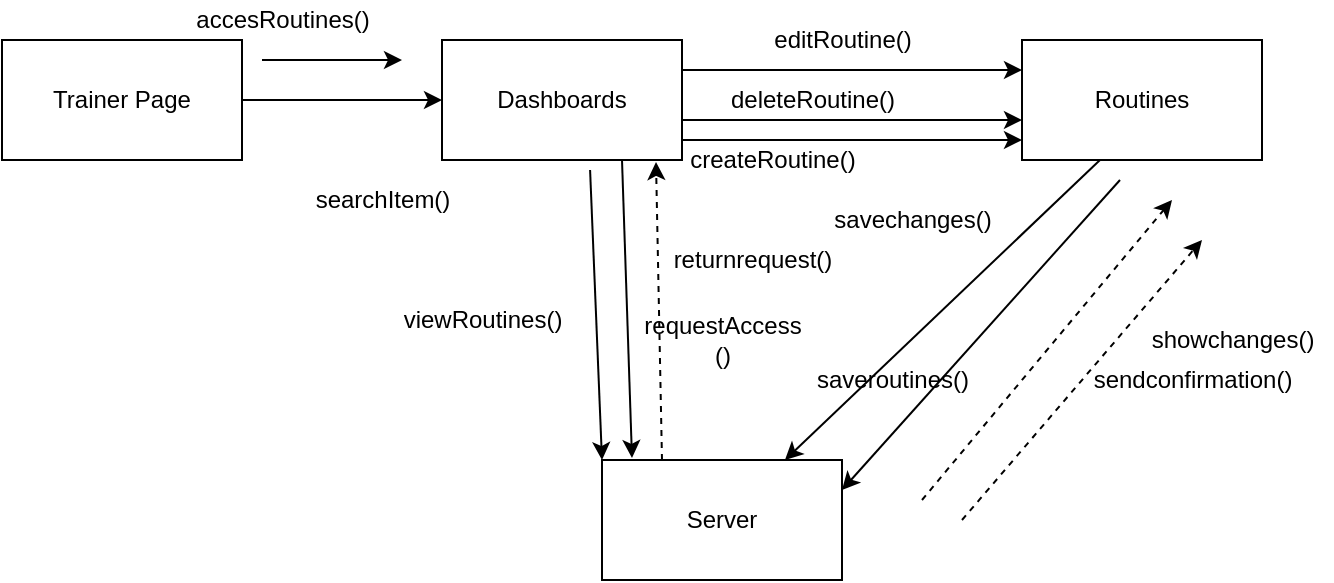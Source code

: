 <mxfile version="14.7.10" type="device"><diagram id="4yYrufgbFpVNLaHG7yXE" name="Page-1"><mxGraphModel dx="1718" dy="393" grid="1" gridSize="10" guides="1" tooltips="1" connect="1" arrows="1" fold="1" page="1" pageScale="1" pageWidth="850" pageHeight="1100" math="0" shadow="0"><root><mxCell id="0"/><mxCell id="1" parent="0"/><mxCell id="mODwpzwPCTGVCaTDM10k-1" value="Dashboards" style="rounded=0;whiteSpace=wrap;html=1;" vertex="1" parent="1"><mxGeometry x="-120" y="130" width="120" height="60" as="geometry"/></mxCell><mxCell id="mODwpzwPCTGVCaTDM10k-2" value="Routines" style="rounded=0;whiteSpace=wrap;html=1;" vertex="1" parent="1"><mxGeometry x="170" y="130" width="120" height="60" as="geometry"/></mxCell><mxCell id="mODwpzwPCTGVCaTDM10k-3" value="Server" style="rounded=0;whiteSpace=wrap;html=1;" vertex="1" parent="1"><mxGeometry x="-40" y="340" width="120" height="60" as="geometry"/></mxCell><mxCell id="mODwpzwPCTGVCaTDM10k-4" value="" style="endArrow=classic;html=1;exitX=0.75;exitY=1;exitDx=0;exitDy=0;entryX=0.125;entryY=-0.017;entryDx=0;entryDy=0;entryPerimeter=0;" edge="1" parent="1" source="mODwpzwPCTGVCaTDM10k-1" target="mODwpzwPCTGVCaTDM10k-3"><mxGeometry width="50" height="50" relative="1" as="geometry"><mxPoint x="190" y="220" as="sourcePoint"/><mxPoint x="240" y="170" as="targetPoint"/></mxGeometry></mxCell><mxCell id="mODwpzwPCTGVCaTDM10k-5" value="" style="endArrow=classic;html=1;exitX=0.325;exitY=1;exitDx=0;exitDy=0;exitPerimeter=0;" edge="1" parent="1" source="mODwpzwPCTGVCaTDM10k-2" target="mODwpzwPCTGVCaTDM10k-3"><mxGeometry width="50" height="50" relative="1" as="geometry"><mxPoint x="190" y="220" as="sourcePoint"/><mxPoint x="240" y="170" as="targetPoint"/></mxGeometry></mxCell><mxCell id="mODwpzwPCTGVCaTDM10k-6" value="" style="endArrow=classic;html=1;entryX=1;entryY=1;entryDx=0;entryDy=0;" edge="1" parent="1"><mxGeometry width="50" height="50" relative="1" as="geometry"><mxPoint x="-210" y="140" as="sourcePoint"/><mxPoint x="-140" y="140" as="targetPoint"/></mxGeometry></mxCell><mxCell id="mODwpzwPCTGVCaTDM10k-7" value="" style="endArrow=classic;html=1;exitX=1;exitY=0.25;exitDx=0;exitDy=0;entryX=0;entryY=0.25;entryDx=0;entryDy=0;" edge="1" parent="1" source="mODwpzwPCTGVCaTDM10k-1" target="mODwpzwPCTGVCaTDM10k-2"><mxGeometry width="50" height="50" relative="1" as="geometry"><mxPoint x="150" y="220" as="sourcePoint"/><mxPoint x="90" y="260" as="targetPoint"/></mxGeometry></mxCell><mxCell id="mODwpzwPCTGVCaTDM10k-8" value="" style="endArrow=classic;html=1;entryX=0;entryY=0.5;entryDx=0;entryDy=0;" edge="1" parent="1" target="mODwpzwPCTGVCaTDM10k-1"><mxGeometry width="50" height="50" relative="1" as="geometry"><mxPoint x="-220" y="160" as="sourcePoint"/><mxPoint x="180" y="250" as="targetPoint"/></mxGeometry></mxCell><mxCell id="mODwpzwPCTGVCaTDM10k-9" value="Trainer Page" style="rounded=0;whiteSpace=wrap;html=1;" vertex="1" parent="1"><mxGeometry x="-340" y="130" width="120" height="60" as="geometry"/></mxCell><mxCell id="mODwpzwPCTGVCaTDM10k-10" value="" style="html=1;labelBackgroundColor=#ffffff;startArrow=none;startFill=0;startSize=6;endArrow=classic;endFill=1;endSize=6;jettySize=auto;orthogonalLoop=1;strokeWidth=1;dashed=1;fontSize=14;" edge="1" parent="1"><mxGeometry width="60" height="60" relative="1" as="geometry"><mxPoint x="140" y="370" as="sourcePoint"/><mxPoint x="260" y="230" as="targetPoint"/><Array as="points"/></mxGeometry></mxCell><mxCell id="mODwpzwPCTGVCaTDM10k-11" value="" style="html=1;labelBackgroundColor=#ffffff;startArrow=none;startFill=0;startSize=6;endArrow=classic;endFill=1;endSize=6;jettySize=auto;orthogonalLoop=1;strokeWidth=1;dashed=1;fontSize=14;" edge="1" parent="1"><mxGeometry width="60" height="60" relative="1" as="geometry"><mxPoint x="120" y="360" as="sourcePoint"/><mxPoint x="245" y="210" as="targetPoint"/><Array as="points"/></mxGeometry></mxCell><mxCell id="mODwpzwPCTGVCaTDM10k-12" value="accesRoutines()" style="text;html=1;align=center;verticalAlign=middle;resizable=0;points=[];autosize=1;strokeColor=none;" vertex="1" parent="1"><mxGeometry x="-250" y="110" width="100" height="20" as="geometry"/></mxCell><mxCell id="mODwpzwPCTGVCaTDM10k-13" value="" style="html=1;labelBackgroundColor=#ffffff;startArrow=none;startFill=0;startSize=6;endArrow=classic;endFill=1;endSize=6;jettySize=auto;orthogonalLoop=1;strokeWidth=1;dashed=1;fontSize=14;exitX=0.25;exitY=0;exitDx=0;exitDy=0;" edge="1" parent="1" source="mODwpzwPCTGVCaTDM10k-3"><mxGeometry width="60" height="60" relative="1" as="geometry"><mxPoint x="55" y="240" as="sourcePoint"/><mxPoint x="-13" y="191" as="targetPoint"/><Array as="points"/></mxGeometry></mxCell><mxCell id="mODwpzwPCTGVCaTDM10k-14" value="returnrequest()" style="text;html=1;align=center;verticalAlign=middle;resizable=0;points=[];autosize=1;strokeColor=none;" vertex="1" parent="1"><mxGeometry x="-10" y="230" width="90" height="20" as="geometry"/></mxCell><mxCell id="mODwpzwPCTGVCaTDM10k-15" value="requestAccess&lt;br&gt;()" style="text;html=1;align=center;verticalAlign=middle;resizable=0;points=[];autosize=1;strokeColor=none;" vertex="1" parent="1"><mxGeometry x="-25" y="265" width="90" height="30" as="geometry"/></mxCell><mxCell id="mODwpzwPCTGVCaTDM10k-16" value="" style="endArrow=classic;html=1;exitX=1;exitY=0.25;exitDx=0;exitDy=0;entryX=0;entryY=0.25;entryDx=0;entryDy=0;" edge="1" parent="1"><mxGeometry width="50" height="50" relative="1" as="geometry"><mxPoint y="170" as="sourcePoint"/><mxPoint x="170" y="170" as="targetPoint"/></mxGeometry></mxCell><mxCell id="mODwpzwPCTGVCaTDM10k-17" value="createRoutine()" style="text;html=1;align=center;verticalAlign=middle;resizable=0;points=[];autosize=1;strokeColor=none;" vertex="1" parent="1"><mxGeometry x="-5" y="180" width="100" height="20" as="geometry"/></mxCell><mxCell id="mODwpzwPCTGVCaTDM10k-18" value="deleteRoutine()" style="text;html=1;align=center;verticalAlign=middle;resizable=0;points=[];autosize=1;strokeColor=none;" vertex="1" parent="1"><mxGeometry x="15" y="150" width="100" height="20" as="geometry"/></mxCell><mxCell id="mODwpzwPCTGVCaTDM10k-19" value="sendconfirmation()" style="text;html=1;align=center;verticalAlign=middle;resizable=0;points=[];autosize=1;strokeColor=none;" vertex="1" parent="1"><mxGeometry x="200" y="290" width="110" height="20" as="geometry"/></mxCell><mxCell id="mODwpzwPCTGVCaTDM10k-20" value="showchanges()" style="text;html=1;align=center;verticalAlign=middle;resizable=0;points=[];autosize=1;strokeColor=none;" vertex="1" parent="1"><mxGeometry x="225" y="270" width="100" height="20" as="geometry"/></mxCell><mxCell id="mODwpzwPCTGVCaTDM10k-21" value="" style="html=1;labelBackgroundColor=#ffffff;startArrow=none;startFill=0;startSize=6;endArrow=none;endFill=1;endSize=6;jettySize=auto;orthogonalLoop=1;strokeWidth=1;dashed=1;fontSize=14;" edge="1" parent="1"><mxGeometry width="60" height="60" relative="1" as="geometry"><mxPoint x="200" y="300" as="sourcePoint"/><mxPoint x="200" y="300" as="targetPoint"/><Array as="points"/></mxGeometry></mxCell><mxCell id="mODwpzwPCTGVCaTDM10k-22" value="savechanges()" style="text;html=1;align=center;verticalAlign=middle;resizable=0;points=[];autosize=1;strokeColor=none;rotation=0;" vertex="1" parent="1"><mxGeometry x="70" y="210" width="90" height="20" as="geometry"/></mxCell><mxCell id="mODwpzwPCTGVCaTDM10k-23" value="searchItem()" style="text;html=1;align=center;verticalAlign=middle;resizable=0;points=[];autosize=1;strokeColor=none;" vertex="1" parent="1"><mxGeometry x="-190" y="200" width="80" height="20" as="geometry"/></mxCell><mxCell id="mODwpzwPCTGVCaTDM10k-24" value="" style="endArrow=classic;html=1;exitX=1;exitY=0.25;exitDx=0;exitDy=0;entryX=0;entryY=0.25;entryDx=0;entryDy=0;" edge="1" parent="1"><mxGeometry width="50" height="50" relative="1" as="geometry"><mxPoint y="180" as="sourcePoint"/><mxPoint x="170" y="180" as="targetPoint"/></mxGeometry></mxCell><mxCell id="mODwpzwPCTGVCaTDM10k-25" value="editRoutine()" style="text;html=1;align=center;verticalAlign=middle;resizable=0;points=[];autosize=1;strokeColor=none;" vertex="1" parent="1"><mxGeometry x="40" y="120" width="80" height="20" as="geometry"/></mxCell><mxCell id="mODwpzwPCTGVCaTDM10k-26" value="" style="endArrow=classic;html=1;exitX=0.325;exitY=1;exitDx=0;exitDy=0;exitPerimeter=0;entryX=1;entryY=0.25;entryDx=0;entryDy=0;" edge="1" parent="1" target="mODwpzwPCTGVCaTDM10k-3"><mxGeometry width="50" height="50" relative="1" as="geometry"><mxPoint x="219" y="200" as="sourcePoint"/><mxPoint x="67.8" y="320" as="targetPoint"/></mxGeometry></mxCell><mxCell id="mODwpzwPCTGVCaTDM10k-27" value="saveroutines()" style="text;html=1;align=center;verticalAlign=middle;resizable=0;points=[];autosize=1;strokeColor=none;" vertex="1" parent="1"><mxGeometry x="60" y="290" width="90" height="20" as="geometry"/></mxCell><mxCell id="mODwpzwPCTGVCaTDM10k-28" value="" style="endArrow=classic;html=1;exitX=0.617;exitY=1.083;exitDx=0;exitDy=0;entryX=0;entryY=0;entryDx=0;entryDy=0;exitPerimeter=0;" edge="1" parent="1" source="mODwpzwPCTGVCaTDM10k-1" target="mODwpzwPCTGVCaTDM10k-3"><mxGeometry width="50" height="50" relative="1" as="geometry"><mxPoint x="-20" y="200" as="sourcePoint"/><mxPoint x="-15" y="348.98" as="targetPoint"/></mxGeometry></mxCell><mxCell id="mODwpzwPCTGVCaTDM10k-29" value="viewRoutines()" style="text;html=1;align=center;verticalAlign=middle;resizable=0;points=[];autosize=1;strokeColor=none;" vertex="1" parent="1"><mxGeometry x="-145" y="260" width="90" height="20" as="geometry"/></mxCell></root></mxGraphModel></diagram></mxfile>